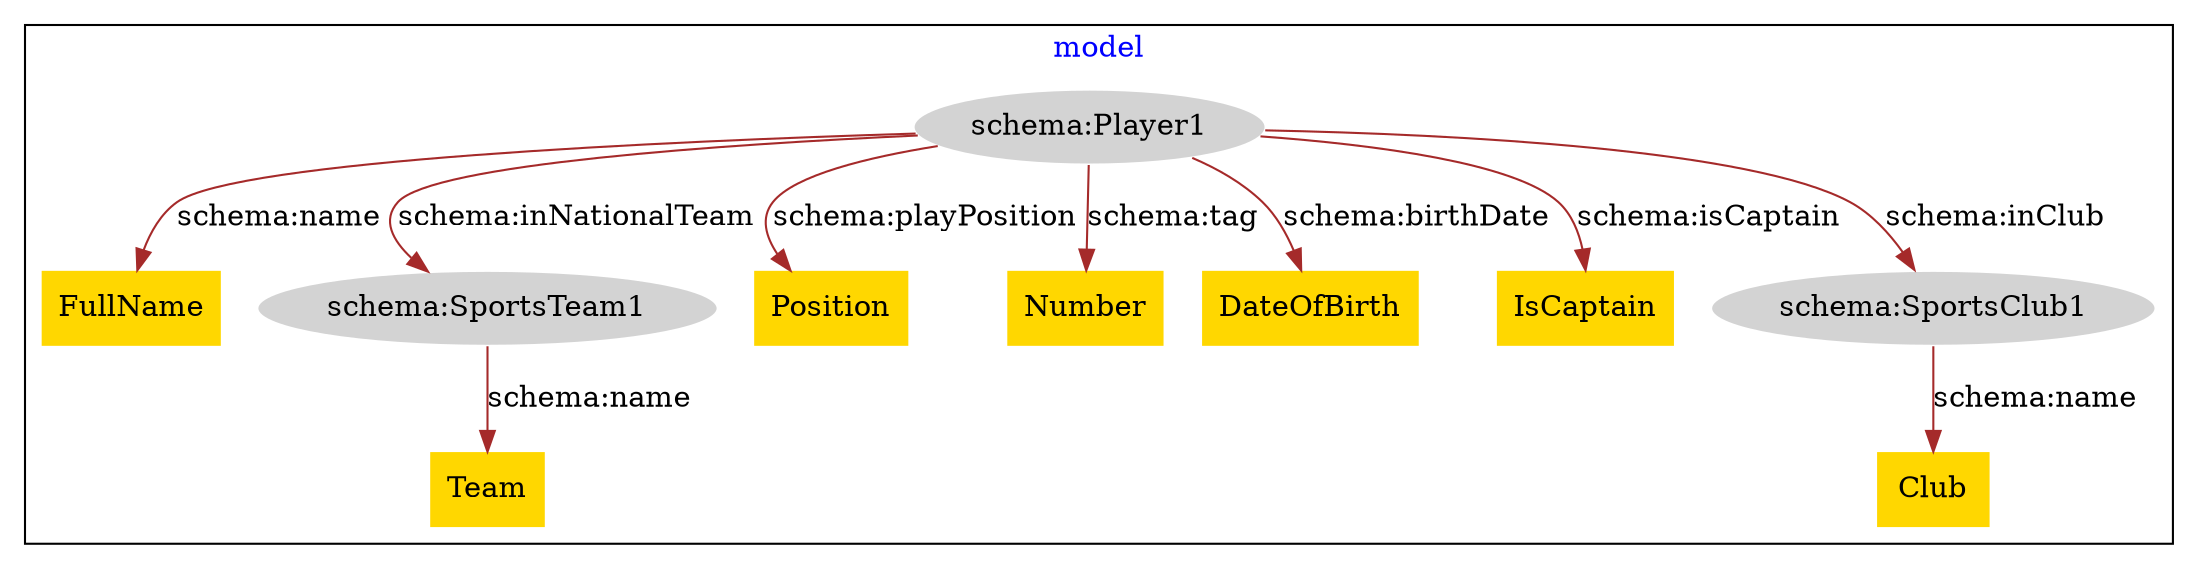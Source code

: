 digraph n0 {
fontcolor="blue"
remincross="true"
subgraph cluster {
label="model"
"schema:Player1"[style="filled",color="white",fillcolor="lightgray",label="schema:Player1"];
"FullName"[shape="plaintext",style="filled",fillcolor="gold",label="FullName"];
"schema:SportsTeam1"[style="filled",color="white",fillcolor="lightgray",label="schema:SportsTeam1"];
"Team"[shape="plaintext",style="filled",fillcolor="gold",label="Team"];
"Position"[shape="plaintext",style="filled",fillcolor="gold",label="Position"];
"Number"[shape="plaintext",style="filled",fillcolor="gold",label="Number"];
"DateOfBirth"[shape="plaintext",style="filled",fillcolor="gold",label="DateOfBirth"];
"IsCaptain"[shape="plaintext",style="filled",fillcolor="gold",label="IsCaptain"];
"schema:SportsClub1"[style="filled",color="white",fillcolor="lightgray",label="schema:SportsClub1"];
"Club"[shape="plaintext",style="filled",fillcolor="gold",label="Club"];
}
"schema:Player1" -> "FullName"[color="brown",fontcolor="black",label="schema:name"];
"schema:SportsTeam1" -> "Team"[color="brown",fontcolor="black",label="schema:name"];
"schema:Player1" -> "Position"[color="brown",fontcolor="black",label="schema:playPosition"];
"schema:Player1" -> "Number"[color="brown",fontcolor="black",label="schema:tag"];
"schema:Player1" -> "DateOfBirth"[color="brown",fontcolor="black",label="schema:birthDate"];
"schema:Player1" -> "IsCaptain"[color="brown",fontcolor="black",label="schema:isCaptain"];
"schema:SportsClub1" -> "Club"[color="brown",fontcolor="black",label="schema:name"];
"schema:Player1" -> "schema:SportsTeam1"[color="brown",fontcolor="black",label="schema:inNationalTeam"];
"schema:Player1" -> "schema:SportsClub1"[color="brown",fontcolor="black",label="schema:inClub"];
}
